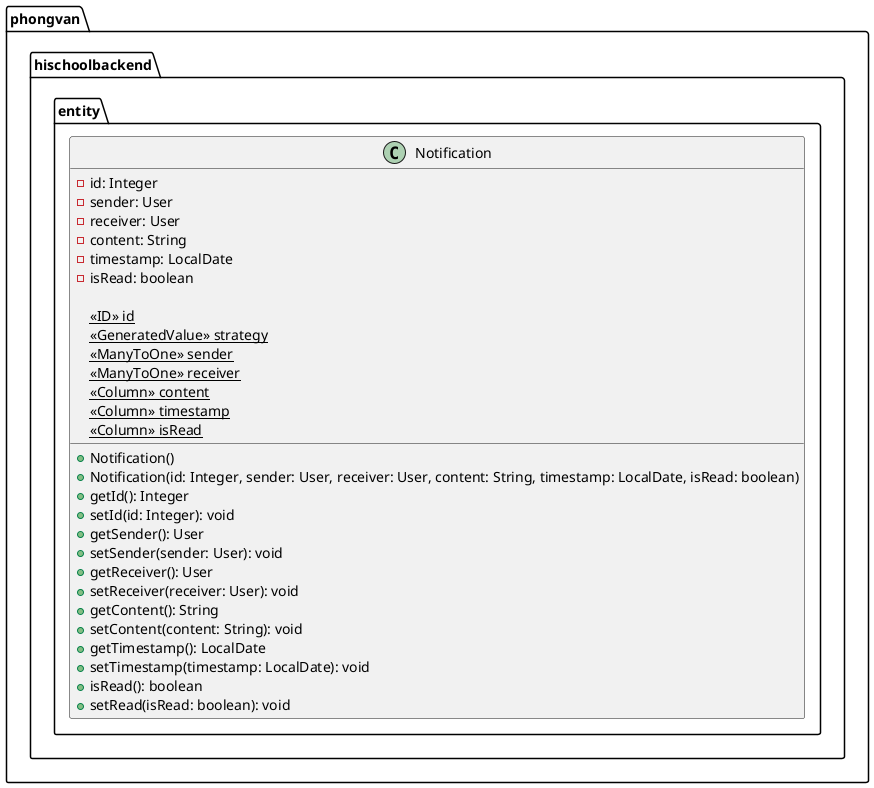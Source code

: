 @startuml

package phongvan.hischoolbackend.entity {
    class Notification {
        - id: Integer
        - sender: User
        - receiver: User
        - content: String
        - timestamp: LocalDate
        - isRead: boolean

        {static} <<ID>> id
        {static} <<GeneratedValue>> strategy
        {static} <<ManyToOne>> sender
        {static} <<ManyToOne>> receiver
        {static} <<Column>> content
        {static} <<Column>> timestamp
        {static} <<Column>> isRead

        + Notification()
        + Notification(id: Integer, sender: User, receiver: User, content: String, timestamp: LocalDate, isRead: boolean)
        + getId(): Integer
        + setId(id: Integer): void
        + getSender(): User
        + setSender(sender: User): void
        + getReceiver(): User
        + setReceiver(receiver: User): void
        + getContent(): String
        + setContent(content: String): void
        + getTimestamp(): LocalDate
        + setTimestamp(timestamp: LocalDate): void
        + isRead(): boolean
        + setRead(isRead: boolean): void
    }
}

@enduml

